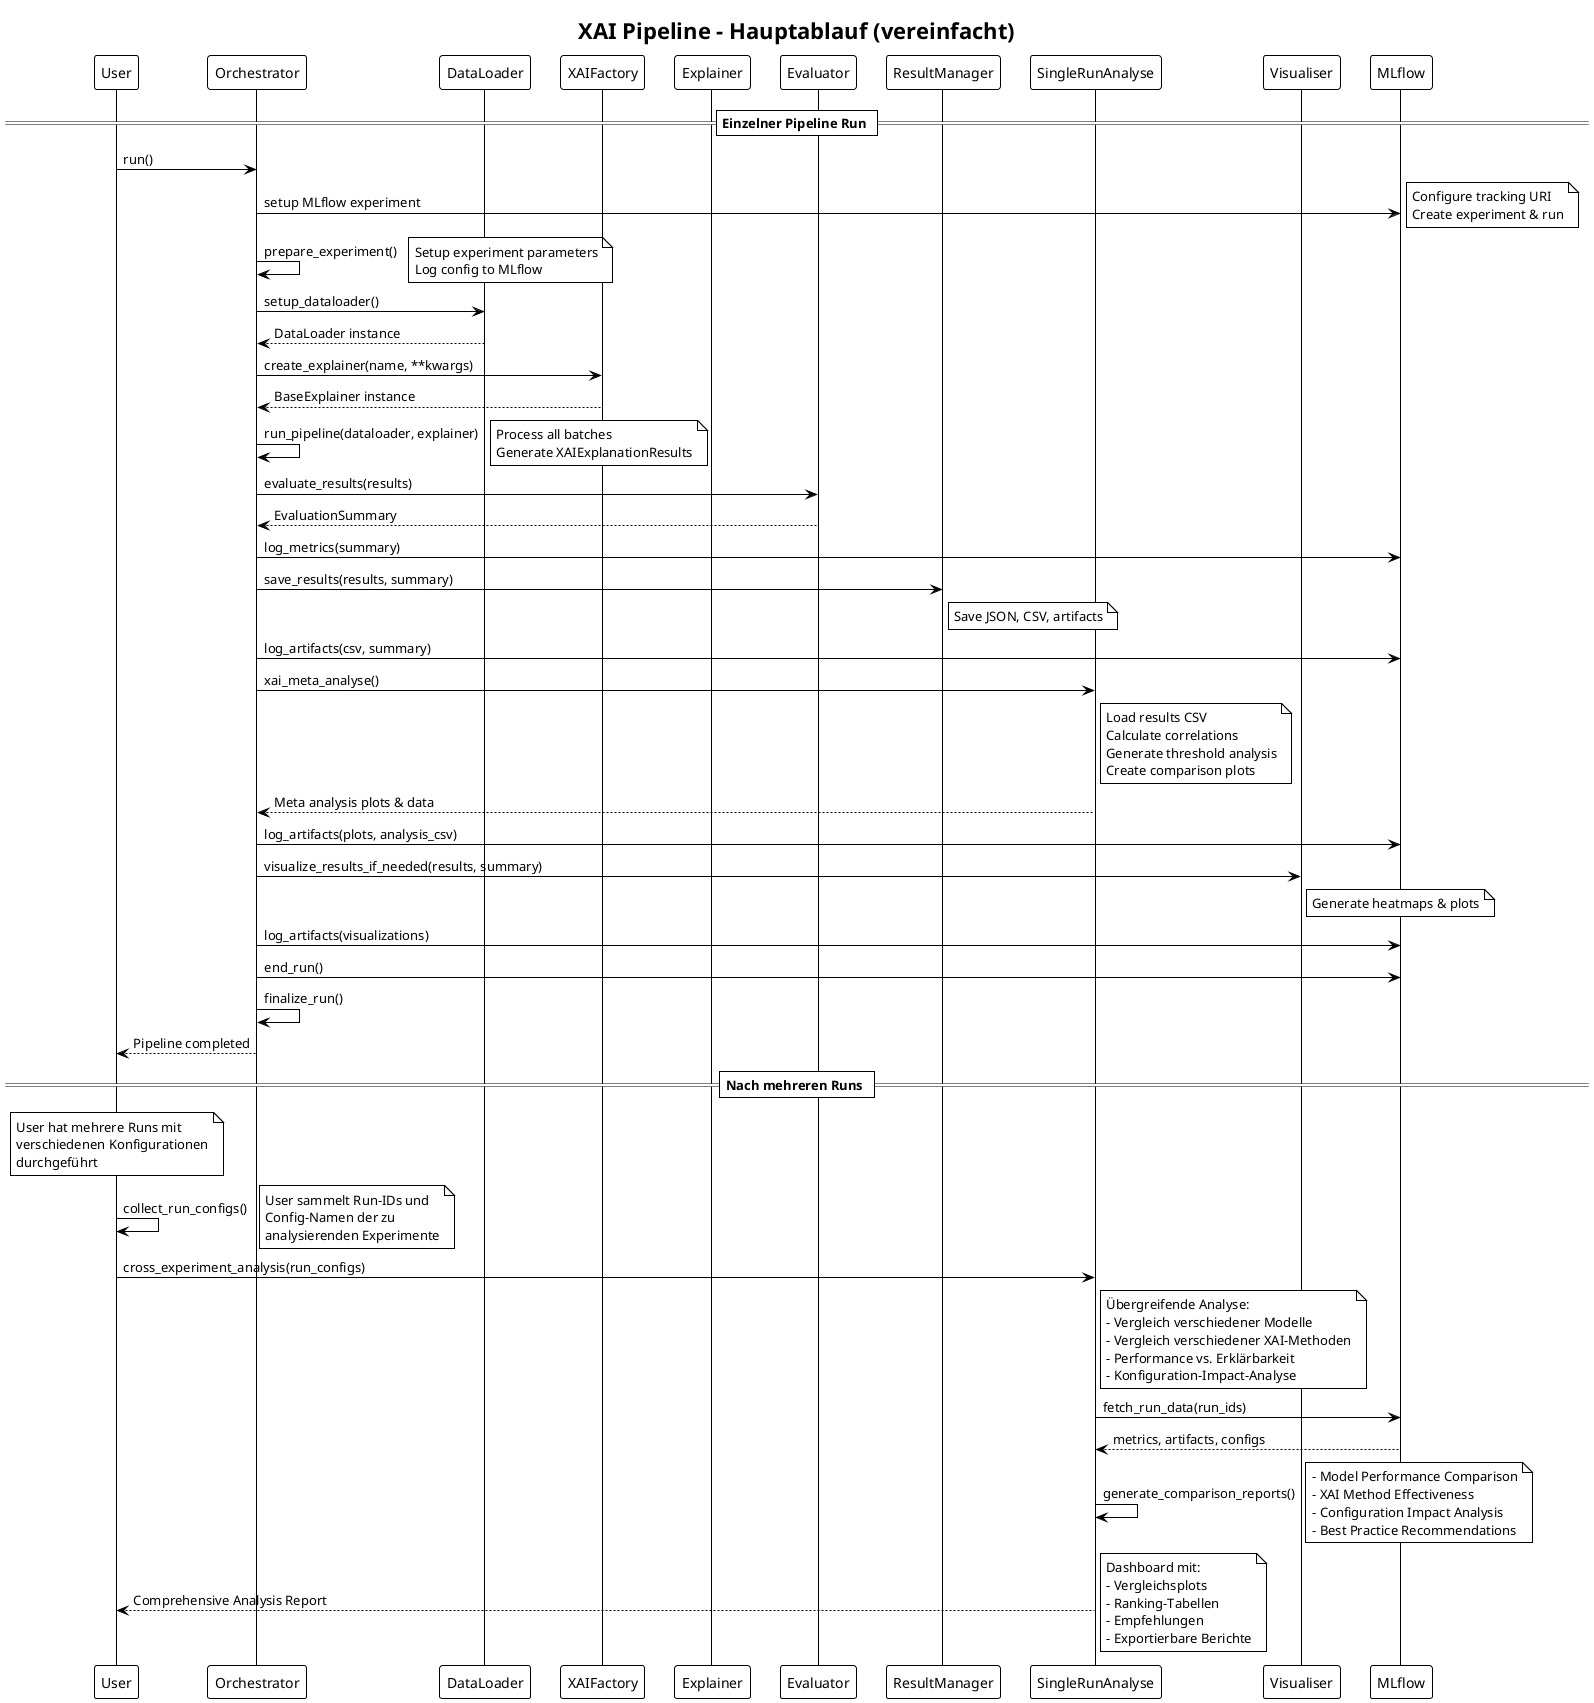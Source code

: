 @startuml main_pipeline_sequence
!theme plain
title XAI Pipeline - Hauptablauf (vereinfacht)

participant User
participant Orchestrator
participant DataLoader
participant XAIFactory
participant Explainer as BaseExplainer
participant Evaluator
participant ResultManager
participant SingleRunAnalyse
participant Visualiser
participant MLflow

== Einzelner Pipeline Run ==

User -> Orchestrator: run()

Orchestrator -> MLflow: setup MLflow experiment
note right
Configure tracking URI
Create experiment & run
end note

Orchestrator -> Orchestrator: prepare_experiment()
note right
Setup experiment parameters
Log config to MLflow
end note

Orchestrator -> DataLoader: setup_dataloader()
DataLoader --> Orchestrator: DataLoader instance

Orchestrator -> XAIFactory: create_explainer(name, **kwargs)
XAIFactory --> Orchestrator: BaseExplainer instance

Orchestrator -> Orchestrator: run_pipeline(dataloader, explainer)
note right
Process all batches
Generate XAIExplanationResults
end note

Orchestrator -> Evaluator: evaluate_results(results)
Evaluator --> Orchestrator: EvaluationSummary
Orchestrator -> MLflow: log_metrics(summary)

Orchestrator -> ResultManager: save_results(results, summary)
note right of ResultManager
Save JSON, CSV, artifacts
end note
Orchestrator -> MLflow: log_artifacts(csv, summary)

Orchestrator -> SingleRunAnalyse: xai_meta_analyse()
note right of SingleRunAnalyse
Load results CSV
Calculate correlations
Generate threshold analysis
Create comparison plots
end note
SingleRunAnalyse --> Orchestrator: Meta analysis plots & data
Orchestrator -> MLflow: log_artifacts(plots, analysis_csv)

Orchestrator -> Visualiser: visualize_results_if_needed(results, summary)
note right of Visualiser
Generate heatmaps & plots
end note
Orchestrator -> MLflow: log_artifacts(visualizations)

Orchestrator -> MLflow: end_run()
Orchestrator -> Orchestrator: finalize_run()

Orchestrator --> User: Pipeline completed

== Nach mehreren Runs ==

note over User
User hat mehrere Runs mit 
verschiedenen Konfigurationen
durchgeführt
end note

User -> User: collect_run_configs()
note right
User sammelt Run-IDs und
Config-Namen der zu 
analysierenden Experimente
end note

User -> SingleRunAnalyse: cross_experiment_analysis(run_configs)
note right of SingleRunAnalyse
Übergreifende Analyse:
- Vergleich verschiedener Modelle
- Vergleich verschiedener XAI-Methoden
- Performance vs. Erklärbarkeit
- Konfiguration-Impact-Analyse
end note

SingleRunAnalyse -> MLflow: fetch_run_data(run_ids)
MLflow --> SingleRunAnalyse: metrics, artifacts, configs

SingleRunAnalyse -> SingleRunAnalyse: generate_comparison_reports()
note right
- Model Performance Comparison
- XAI Method Effectiveness
- Configuration Impact Analysis
- Best Practice Recommendations
end note

SingleRunAnalyse --> User: Comprehensive Analysis Report
note right
Dashboard mit:
- Vergleichsplots
- Ranking-Tabellen  
- Empfehlungen
- Exportierbare Berichte
end note

@enduml


